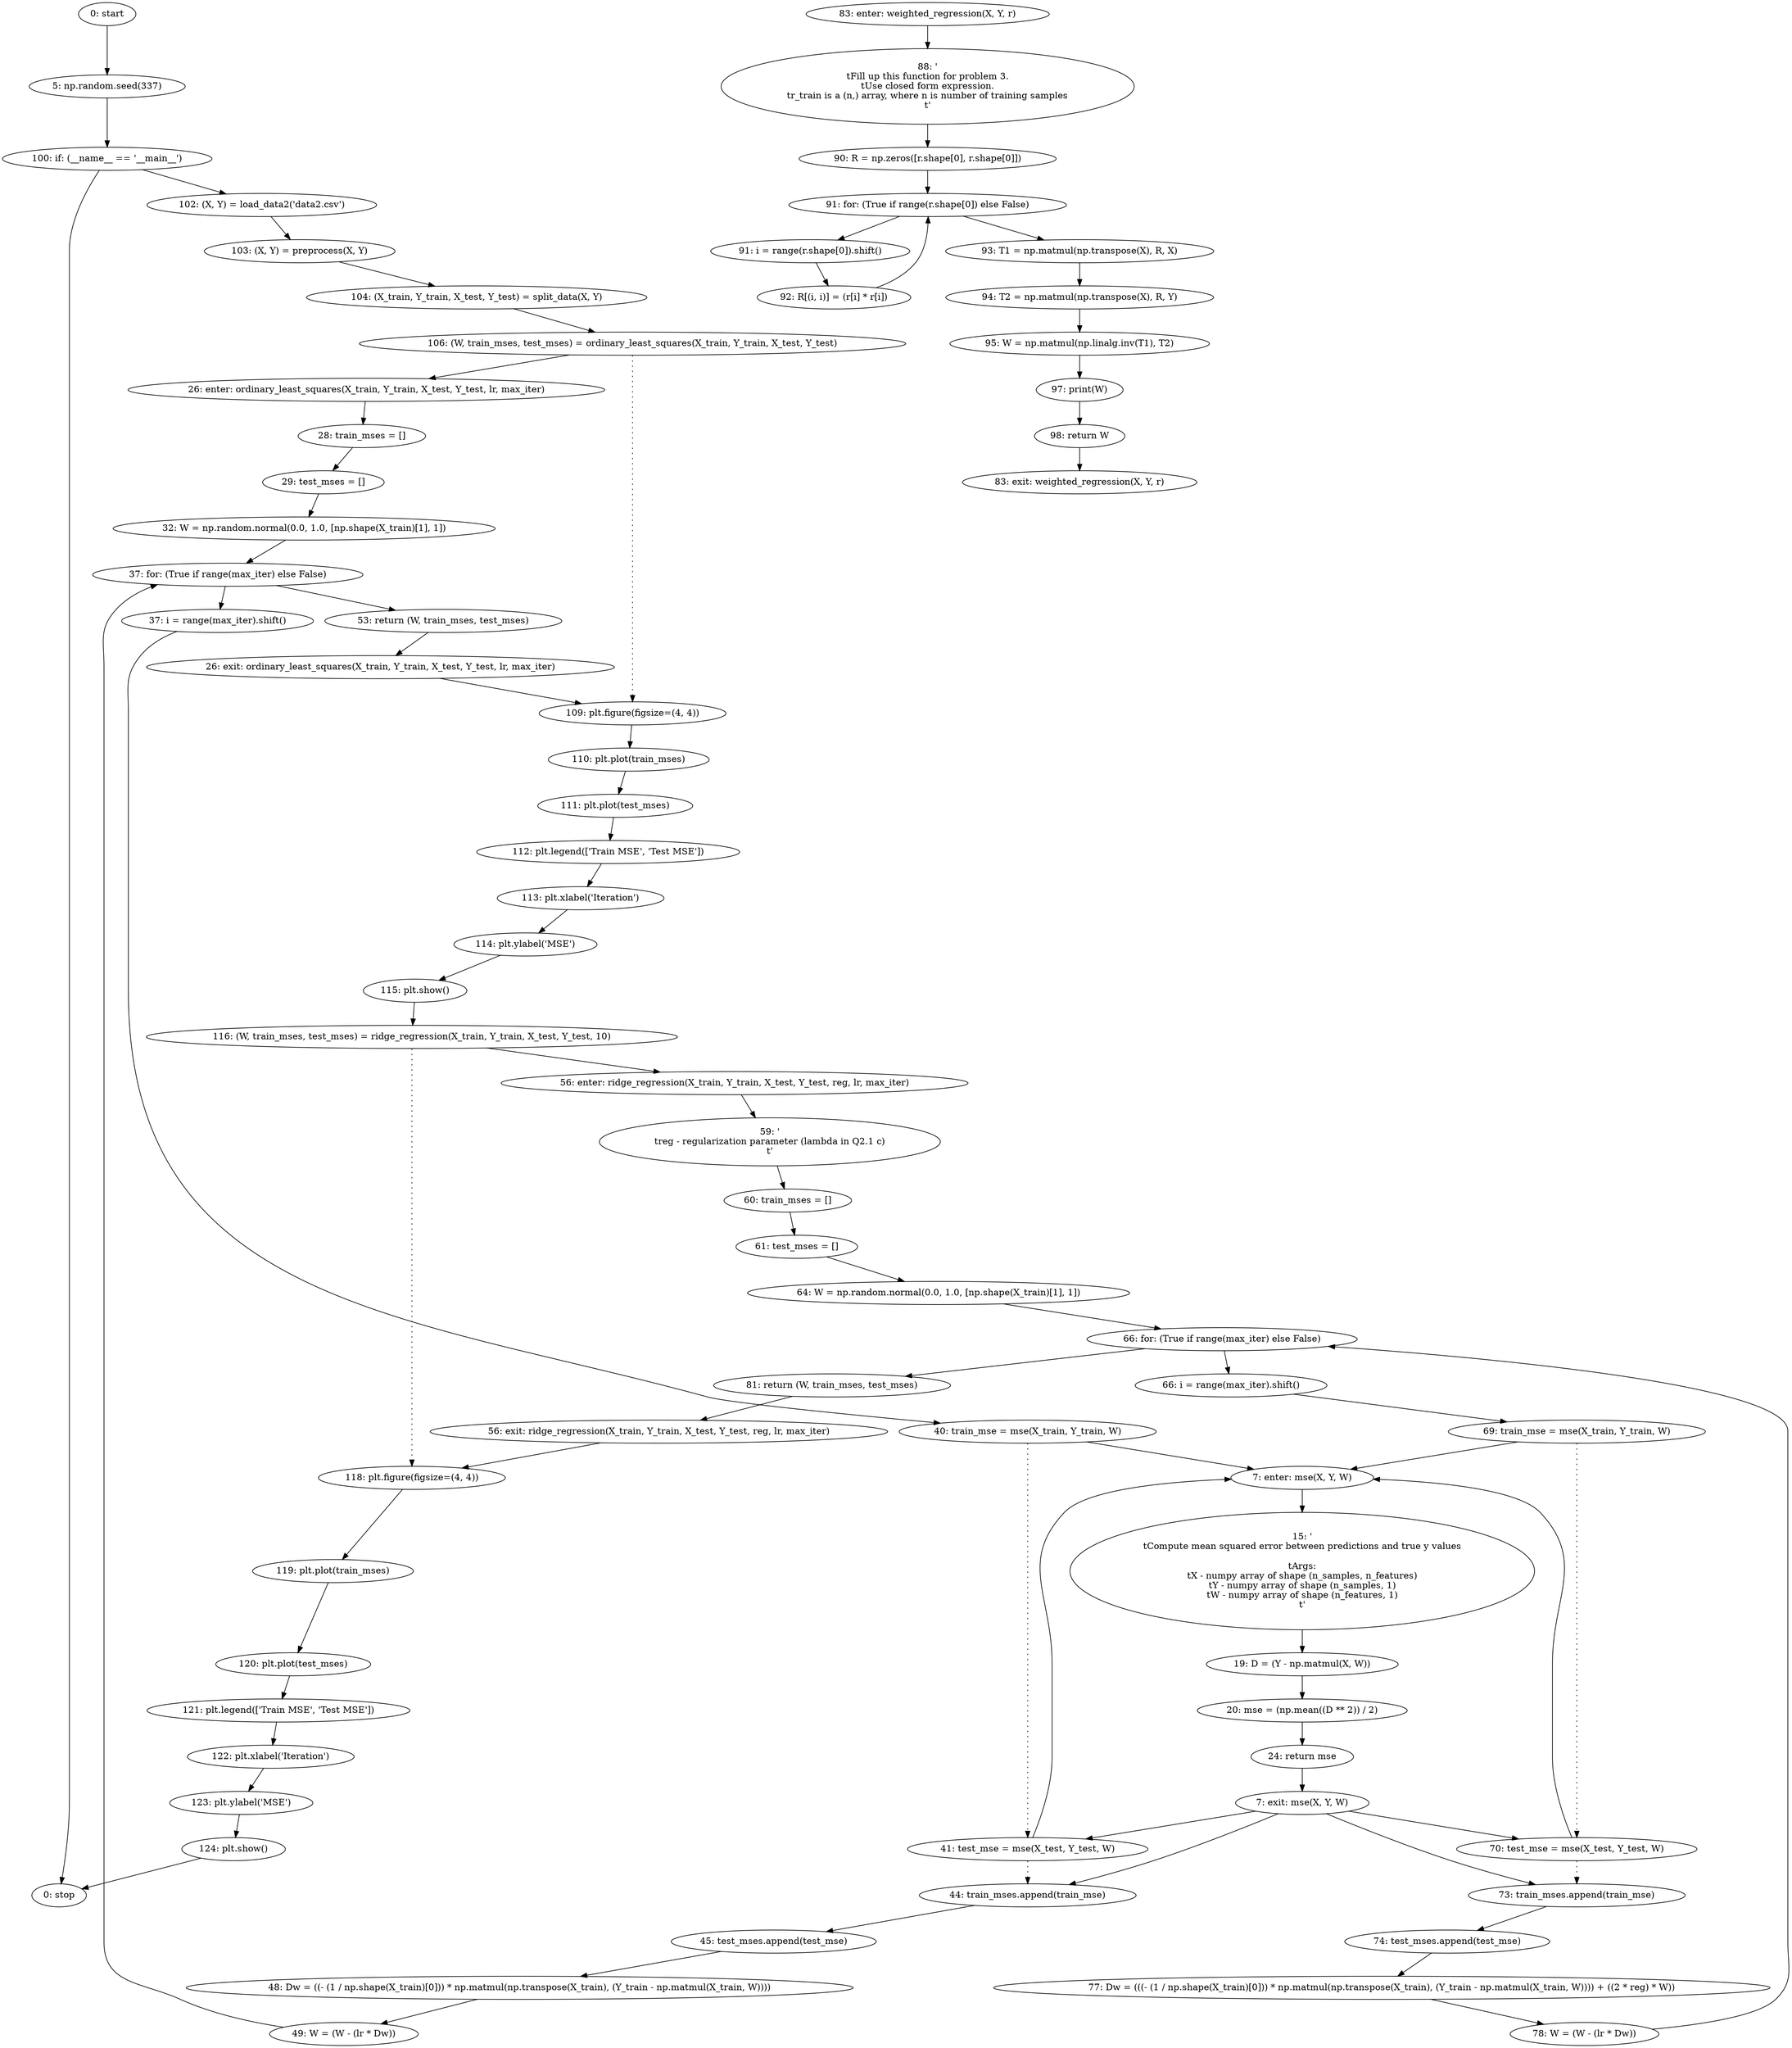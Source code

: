 strict digraph "" {
	node [label="\N"];
	0	 [label="0: start"];
	1	 [label="5: np.random.seed(337)"];
	0 -> 1;
	49	 [label="100: if: (__name__ == '__main__')"];
	1 -> 49;
	50	 [label="102: (X, Y) = load_data2('data2.csv')"];
	49 -> 50;
	69	 [label="0: stop"];
	49 -> 69;
	2	 [label="7: enter: mse(X, Y, W)"];
	4	 [label="15: '\n\tCompute mean squared error between predictions and true y values\n\n\tArgs:\n\tX - numpy array of shape (n_samples, n_features)\n\tY \
- numpy array of shape (n_samples, 1)\n\tW - numpy array of shape (n_features, 1)\n\t'"];
	2 -> 4;
	5	 [label="19: D = (Y - np.matmul(X, W))"];
	4 -> 5;
	15	 [label="40: train_mse = mse(X_train, Y_train, W)"];
	15 -> 2;
	16	 [label="41: test_mse = mse(X_test, Y_test, W)"];
	15 -> 16	 [style=dotted,
		weight=100];
	16 -> 2;
	17	 [label="44: train_mses.append(train_mse)"];
	16 -> 17	 [style=dotted,
		weight=100];
	18	 [label="45: test_mses.append(test_mse)"];
	17 -> 18;
	30	 [label="69: train_mse = mse(X_train, Y_train, W)"];
	30 -> 2;
	31	 [label="70: test_mse = mse(X_test, Y_test, W)"];
	30 -> 31	 [style=dotted,
		weight=100];
	31 -> 2;
	32	 [label="73: train_mses.append(train_mse)"];
	31 -> 32	 [style=dotted,
		weight=100];
	33	 [label="74: test_mses.append(test_mse)"];
	32 -> 33;
	3	 [label="7: exit: mse(X, Y, W)"];
	3 -> 16;
	3 -> 17;
	3 -> 31;
	3 -> 32;
	7	 [label="24: return mse"];
	7 -> 3;
	6	 [label="20: mse = (np.mean((D ** 2)) / 2)"];
	5 -> 6;
	6 -> 7;
	8	 [label="26: enter: ordinary_least_squares(X_train, Y_train, X_test, Y_test, lr, max_iter)"];
	10	 [label="28: train_mses = []"];
	8 -> 10;
	11	 [label="29: test_mses = []"];
	10 -> 11;
	53	 [label="106: (W, train_mses, test_mses) = ordinary_least_squares(X_train, Y_train, X_test, Y_test)"];
	53 -> 8;
	54	 [label="109: plt.figure(figsize=(4, 4))"];
	53 -> 54	 [style=dotted,
		weight=100];
	55	 [label="110: plt.plot(train_mses)"];
	54 -> 55;
	9	 [label="26: exit: ordinary_least_squares(X_train, Y_train, X_test, Y_test, lr, max_iter)"];
	9 -> 54;
	21	 [label="53: return (W, train_mses, test_mses)"];
	21 -> 9;
	12	 [label="32: W = np.random.normal(0.0, 1.0, [np.shape(X_train)[1], 1])"];
	11 -> 12;
	13	 [label="37: for: (True if range(max_iter) else False)"];
	12 -> 13;
	13 -> 21;
	14	 [label="37: i = range(max_iter).shift()"];
	13 -> 14;
	14 -> 15;
	20	 [label="49: W = (W - (lr * Dw))"];
	20 -> 13;
	19	 [label="48: Dw = ((- (1 / np.shape(X_train)[0])) * np.matmul(np.transpose(X_train), (Y_train - np.matmul(X_train, W))))"];
	18 -> 19;
	19 -> 20;
	22	 [label="56: enter: ridge_regression(X_train, Y_train, X_test, Y_test, reg, lr, max_iter)"];
	24	 [label="59: '\n\treg - regularization parameter (lambda in Q2.1 c)\n\t'"];
	22 -> 24;
	25	 [label="60: train_mses = []"];
	24 -> 25;
	61	 [label="116: (W, train_mses, test_mses) = ridge_regression(X_train, Y_train, X_test, Y_test, 10)"];
	61 -> 22;
	62	 [label="118: plt.figure(figsize=(4, 4))"];
	61 -> 62	 [style=dotted,
		weight=100];
	63	 [label="119: plt.plot(train_mses)"];
	62 -> 63;
	23	 [label="56: exit: ridge_regression(X_train, Y_train, X_test, Y_test, reg, lr, max_iter)"];
	23 -> 62;
	36	 [label="81: return (W, train_mses, test_mses)"];
	36 -> 23;
	26	 [label="61: test_mses = []"];
	25 -> 26;
	27	 [label="64: W = np.random.normal(0.0, 1.0, [np.shape(X_train)[1], 1])"];
	26 -> 27;
	28	 [label="66: for: (True if range(max_iter) else False)"];
	27 -> 28;
	28 -> 36;
	29	 [label="66: i = range(max_iter).shift()"];
	28 -> 29;
	29 -> 30;
	35	 [label="78: W = (W - (lr * Dw))"];
	35 -> 28;
	34	 [label="77: Dw = (((- (1 / np.shape(X_train)[0])) * np.matmul(np.transpose(X_train), (Y_train - np.matmul(X_train, W)))) + ((2 * reg) * \
W))"];
	33 -> 34;
	34 -> 35;
	37	 [label="83: enter: weighted_regression(X, Y, r)"];
	39	 [label="88: '\n\tFill up this function for problem 3.\n\tUse closed form expression.\n\tr_train is a (n,) array, where n is number of training \
samples\n\t'"];
	37 -> 39;
	40	 [label="90: R = np.zeros([r.shape[0], r.shape[0]])"];
	39 -> 40;
	38	 [label="83: exit: weighted_regression(X, Y, r)"];
	48	 [label="98: return W"];
	48 -> 38;
	41	 [label="91: for: (True if range(r.shape[0]) else False)"];
	40 -> 41;
	42	 [label="91: i = range(r.shape[0]).shift()"];
	41 -> 42;
	44	 [label="93: T1 = np.matmul(np.transpose(X), R, X)"];
	41 -> 44;
	43	 [label="92: R[(i, i)] = (r[i] * r[i])"];
	42 -> 43;
	45	 [label="94: T2 = np.matmul(np.transpose(X), R, Y)"];
	44 -> 45;
	43 -> 41;
	46	 [label="95: W = np.matmul(np.linalg.inv(T1), T2)"];
	45 -> 46;
	47	 [label="97: print(W)"];
	46 -> 47;
	47 -> 48;
	51	 [label="103: (X, Y) = preprocess(X, Y)"];
	50 -> 51;
	52	 [label="104: (X_train, Y_train, X_test, Y_test) = split_data(X, Y)"];
	51 -> 52;
	52 -> 53;
	56	 [label="111: plt.plot(test_mses)"];
	55 -> 56;
	57	 [label="112: plt.legend(['Train MSE', 'Test MSE'])"];
	56 -> 57;
	58	 [label="113: plt.xlabel('Iteration')"];
	57 -> 58;
	59	 [label="114: plt.ylabel('MSE')"];
	58 -> 59;
	60	 [label="115: plt.show()"];
	59 -> 60;
	60 -> 61;
	64	 [label="120: plt.plot(test_mses)"];
	63 -> 64;
	65	 [label="121: plt.legend(['Train MSE', 'Test MSE'])"];
	64 -> 65;
	66	 [label="122: plt.xlabel('Iteration')"];
	65 -> 66;
	67	 [label="123: plt.ylabel('MSE')"];
	66 -> 67;
	68	 [label="124: plt.show()"];
	67 -> 68;
	68 -> 69;
}

